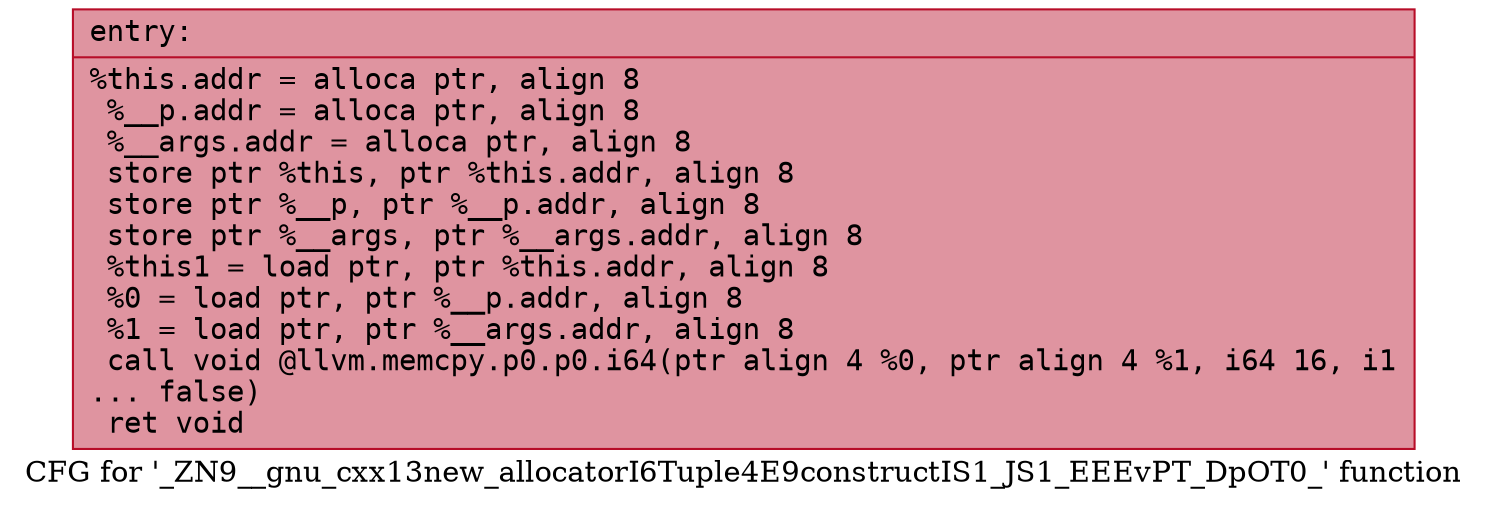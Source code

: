 digraph "CFG for '_ZN9__gnu_cxx13new_allocatorI6Tuple4E9constructIS1_JS1_EEEvPT_DpOT0_' function" {
	label="CFG for '_ZN9__gnu_cxx13new_allocatorI6Tuple4E9constructIS1_JS1_EEEvPT_DpOT0_' function";

	Node0x55c6063d2610 [shape=record,color="#b70d28ff", style=filled, fillcolor="#b70d2870" fontname="Courier",label="{entry:\l|  %this.addr = alloca ptr, align 8\l  %__p.addr = alloca ptr, align 8\l  %__args.addr = alloca ptr, align 8\l  store ptr %this, ptr %this.addr, align 8\l  store ptr %__p, ptr %__p.addr, align 8\l  store ptr %__args, ptr %__args.addr, align 8\l  %this1 = load ptr, ptr %this.addr, align 8\l  %0 = load ptr, ptr %__p.addr, align 8\l  %1 = load ptr, ptr %__args.addr, align 8\l  call void @llvm.memcpy.p0.p0.i64(ptr align 4 %0, ptr align 4 %1, i64 16, i1\l... false)\l  ret void\l}"];
}
